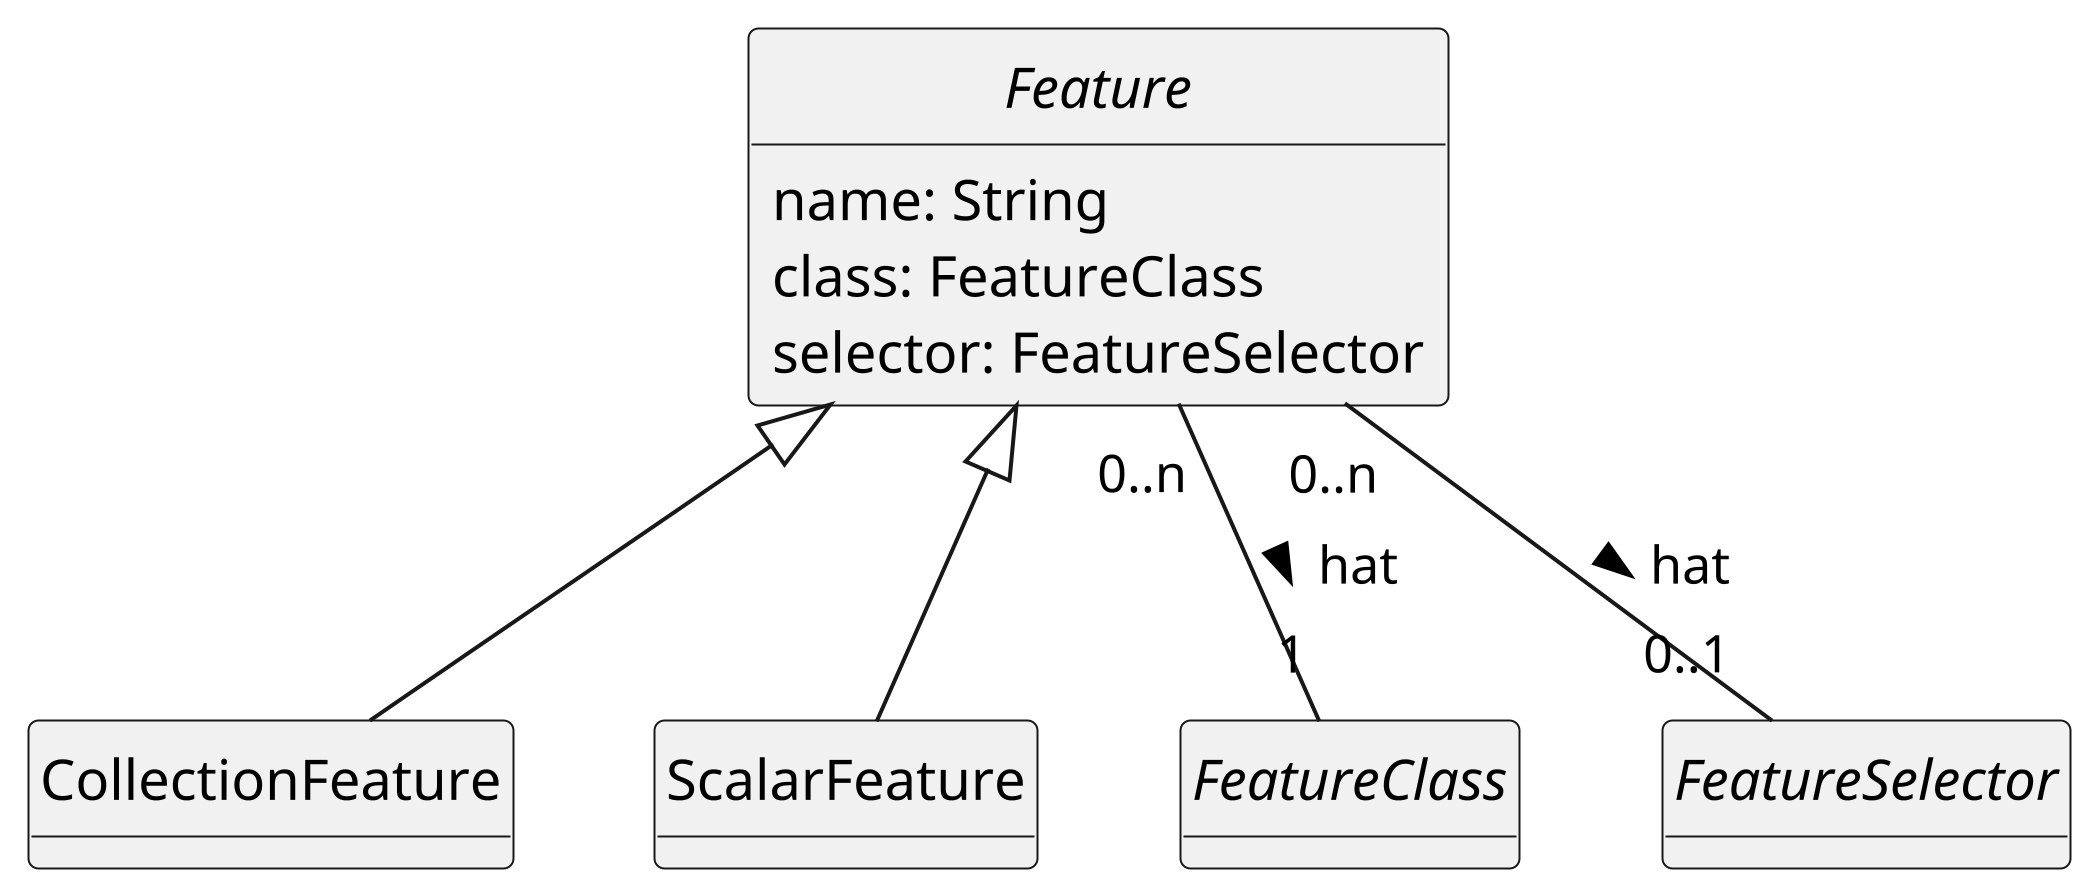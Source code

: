@startuml
hide circle
hide empty methods
scale 3840*2160

class CollectionFeature
abstract class Feature {
    name: String
    class: FeatureClass
    selector: FeatureSelector
}
class ScalarFeature

abstract class FeatureClass
abstract class FeatureSelector

Feature <|-- CollectionFeature
Feature "0..n" -- "1" FeatureClass : > hat
Feature "0..n" -- "0..1" FeatureSelector : > hat
Feature <|-- ScalarFeature
@enduml